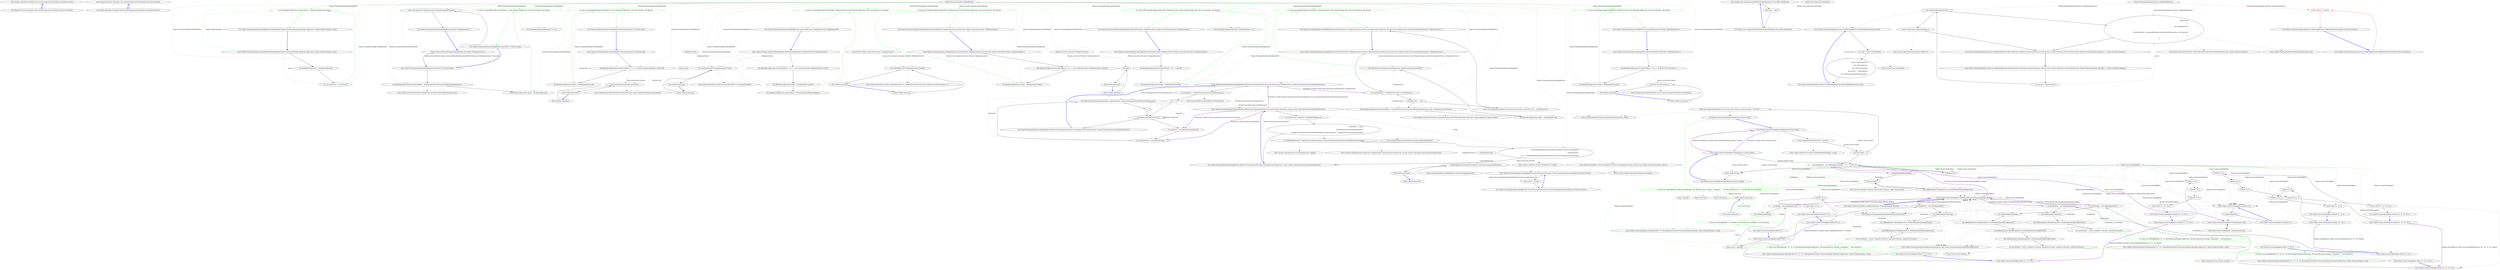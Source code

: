 digraph  {
n0 [cluster="Ninject.Activation.Strategies.IActivationStrategy.Activate(Ninject.Activation.IContext)", label="Entry Ninject.Activation.Strategies.IActivationStrategy.Activate(Ninject.Activation.IContext)", span="33-33"];
n1 [cluster="Ninject.Activation.Strategies.IActivationStrategy.Activate(Ninject.Activation.IContext)", label="Exit Ninject.Activation.Strategies.IActivationStrategy.Activate(Ninject.Activation.IContext)", span="33-33"];
n2 [cluster="Ninject.Activation.Strategies.IActivationStrategy.Deactivate(Ninject.Activation.IContext)", label="Entry Ninject.Activation.Strategies.IActivationStrategy.Deactivate(Ninject.Activation.IContext)", span="39-39"];
n3 [cluster="Ninject.Activation.Strategies.IActivationStrategy.Deactivate(Ninject.Activation.IContext)", label="Exit Ninject.Activation.Strategies.IActivationStrategy.Deactivate(Ninject.Activation.IContext)", span="39-39"];
d3 [cluster="Ninject.Planning.Bindings.BindingBuilder.BindingBuilder(Ninject.Planning.Bindings.IBindingConfiguration, Ninject.INinjectSettings, string)", color=green, community=0, label="14: this.BindingConfiguration.ScopeCallback = settings.DefaultScopeCallback", span="50-50"];
d104 [label="Ninject.Planning.Bindings.BindingBuilder", span=""];
d0 [cluster="Ninject.Planning.Bindings.BindingBuilder.BindingBuilder(Ninject.Planning.Bindings.IBindingConfiguration, Ninject.INinjectSettings, string)", label="Entry Ninject.Planning.Bindings.BindingBuilder.BindingBuilder(Ninject.Planning.Bindings.IBindingConfiguration, Ninject.INinjectSettings, string)", span="46-46"];
d2 [cluster="Ninject.Planning.Bindings.BindingBuilder.BindingBuilder(Ninject.Planning.Bindings.IBindingConfiguration, Ninject.INinjectSettings, string)", label="this.ServiceNames = serviceNames", span="49-49"];
d4 [cluster="Ninject.Planning.Bindings.BindingBuilder.BindingBuilder(Ninject.Planning.Bindings.IBindingConfiguration, Ninject.INinjectSettings, string)", label="Exit Ninject.Planning.Bindings.BindingBuilder.BindingBuilder(Ninject.Planning.Bindings.IBindingConfiguration, Ninject.INinjectSettings, string)", span="46-46"];
d11 [cluster="Ninject.Planning.Bindings.BindingBuilder.InternalTo<T>(System.Type)", color=green, community=0, label="11: return new BindingConfigurationBuilder<T>(this.BindingConfiguration, this.ServiceNames, this.Kernel);", span="85-85"];
d10 [cluster="Ninject.Planning.Bindings.BindingBuilder.InternalTo<T>(System.Type)", label="this.BindingConfiguration.Target = BindingTarget.Type", span="83-83"];
d12 [cluster="Ninject.Planning.Bindings.BindingBuilder.InternalTo<T>(System.Type)", label="Exit Ninject.Planning.Bindings.BindingBuilder.InternalTo<T>(System.Type)", span="80-80"];
d14 [cluster="BindingConfigurationBuilder<T>.cstr", label="Entry BindingConfigurationBuilder<T>.cstr", span=""];
d19 [cluster="Ninject.Planning.Bindings.BindingBuilder.InternalToConfiguration<TImplementation>(TImplementation)", color=green, community=0, label="7: return new BindingConfigurationBuilder<TImplementation>(this.BindingConfiguration, this.ServiceNames, this.Kernel);", span="100-100"];
d18 [cluster="Ninject.Planning.Bindings.BindingBuilder.InternalToConfiguration<TImplementation>(TImplementation)", label="this.BindingConfiguration.ScopeCallback = StandardScopeCallbacks.Singleton", span="98-98"];
d20 [cluster="Ninject.Planning.Bindings.BindingBuilder.InternalToConfiguration<TImplementation>(TImplementation)", label="Exit Ninject.Planning.Bindings.BindingBuilder.InternalToConfiguration<TImplementation>(TImplementation)", span="94-94"];
d21 [cluster="BindingConfigurationBuilder<TImplementation>.cstr", label="Entry BindingConfigurationBuilder<TImplementation>.cstr", span=""];
d29 [cluster="Ninject.Planning.Bindings.BindingBuilder.InternalToMethod<TImplementation>(System.Func<Ninject.Activation.IContext, TImplementation>)", color=green, community=0, label="6: return new BindingConfigurationBuilder<TImplementation>(this.BindingConfiguration, this.ServiceNames, this.Kernel);", span="114-114"];
d28 [cluster="Ninject.Planning.Bindings.BindingBuilder.InternalToMethod<TImplementation>(System.Func<Ninject.Activation.IContext, TImplementation>)", label="this.BindingConfiguration.Target = BindingTarget.Method", span="112-112"];
d30 [cluster="Ninject.Planning.Bindings.BindingBuilder.InternalToMethod<TImplementation>(System.Func<Ninject.Activation.IContext, TImplementation>)", label="Exit Ninject.Planning.Bindings.BindingBuilder.InternalToMethod<TImplementation>(System.Func<Ninject.Activation.IContext, TImplementation>)", span="109-109"];
d38 [cluster="Ninject.Planning.Bindings.BindingBuilder.InternalToProvider<TImplementation>(Ninject.Activation.IProvider<TImplementation>)", color=green, community=0, label="18: return new BindingConfigurationBuilder<TImplementation>(this.BindingConfiguration, this.ServiceNames, this.Kernel);", span="128-128"];
d37 [cluster="Ninject.Planning.Bindings.BindingBuilder.InternalToProvider<TImplementation>(Ninject.Activation.IProvider<TImplementation>)", label="this.BindingConfiguration.Target = BindingTarget.Provider", span="126-126"];
d39 [cluster="Ninject.Planning.Bindings.BindingBuilder.InternalToProvider<TImplementation>(Ninject.Activation.IProvider<TImplementation>)", label="Exit Ninject.Planning.Bindings.BindingBuilder.InternalToProvider<TImplementation>(Ninject.Activation.IProvider<TImplementation>)", span="123-123"];
d46 [cluster="Ninject.Planning.Bindings.BindingBuilder.ToProviderInternal<TProvider, TImplementation>()", color=green, community=0, label="11: return new BindingConfigurationBuilder<TImplementation>(this.BindingConfiguration, this.ServiceNames, this.Kernel);", span="144-144"];
d45 [cluster="Ninject.Planning.Bindings.BindingBuilder.ToProviderInternal<TProvider, TImplementation>()", label="this.BindingConfiguration.Target = BindingTarget.Provider", span="142-142"];
d47 [cluster="Ninject.Planning.Bindings.BindingBuilder.ToProviderInternal<TProvider, TImplementation>()", label="Exit Ninject.Planning.Bindings.BindingBuilder.ToProviderInternal<TProvider, TImplementation>()", span="138-138"];
d55 [cluster="Ninject.Planning.Bindings.BindingBuilder.ToProviderInternal<T>(System.Type)", color=green, community=0, label="15: return new BindingConfigurationBuilder<T>(this.BindingConfiguration, this.ServiceNames, this.Kernel);", span="159-159"];
d54 [cluster="Ninject.Planning.Bindings.BindingBuilder.ToProviderInternal<T>(System.Type)", label="this.BindingConfiguration.Target = BindingTarget.Provider", span="157-157"];
d56 [cluster="Ninject.Planning.Bindings.BindingBuilder.ToProviderInternal<T>(System.Type)", label="Exit Ninject.Planning.Bindings.BindingBuilder.ToProviderInternal<T>(System.Type)", span="154-154"];
d68 [cluster="Ninject.Planning.Bindings.BindingBuilder.InternalToConstructor<TImplementation>(System.Linq.Expressions.Expression<System.Func<Ninject.Syntax.IConstructorArgumentSyntax, TImplementation>>)", color=green, community=0, label="6: return new BindingConfigurationBuilder<TImplementation>(this.BindingConfiguration, this.ServiceNames, this.Kernel);", span="182-182"];
d67 [cluster="Ninject.Planning.Bindings.BindingBuilder.InternalToConstructor<TImplementation>(System.Linq.Expressions.Expression<System.Func<Ninject.Syntax.IConstructorArgumentSyntax, TImplementation>>)", label="this.AddConstructorArguments(ctorExpression, newExpression.Parameters[0])", span="180-180"];
d69 [cluster="Ninject.Planning.Bindings.BindingBuilder.InternalToConstructor<TImplementation>(System.Linq.Expressions.Expression<System.Func<Ninject.Syntax.IConstructorArgumentSyntax, TImplementation>>)", label="Exit Ninject.Planning.Bindings.BindingBuilder.InternalToConstructor<TImplementation>(System.Linq.Expressions.Expression<System.Func<Ninject.Syntax.IConstructorArgumentSyntax, TImplementation>>)", span="169-169"];
d1 [cluster="Ninject.Planning.Bindings.BindingBuilder.BindingBuilder(Ninject.Planning.Bindings.IBindingConfiguration, Ninject.INinjectSettings, string)", label="this.BindingConfiguration = bindingConfiguration", span="48-48"];
d6 [cluster="Ninject.Planning.Bindings.BindingBuilder.InternalTo<TImplementation>()", label="return this.InternalTo<TImplementation>(typeof(TImplementation));", span="71-71"];
d9 [cluster="Ninject.Planning.Bindings.BindingBuilder.InternalTo<T>(System.Type)", label="this.BindingConfiguration.ProviderCallback = StandardProvider.GetCreationCallback(implementation)", span="82-82"];
d16 [cluster="Ninject.Planning.Bindings.BindingBuilder.InternalToConfiguration<TImplementation>(TImplementation)", label="this.BindingConfiguration.ProviderCallback = ctx => new ConstantProvider<TImplementation>(value)", span="96-96"];
d17 [cluster="Ninject.Planning.Bindings.BindingBuilder.InternalToConfiguration<TImplementation>(TImplementation)", label="this.BindingConfiguration.Target = BindingTarget.Constant", span="97-97"];
d27 [cluster="Ninject.Planning.Bindings.BindingBuilder.InternalToMethod<TImplementation>(System.Func<Ninject.Activation.IContext, TImplementation>)", label="this.BindingConfiguration.ProviderCallback = ctx => new CallbackProvider<TImplementation>(method)", span="111-111"];
d36 [cluster="Ninject.Planning.Bindings.BindingBuilder.InternalToProvider<TImplementation>(Ninject.Activation.IProvider<TImplementation>)", label="this.BindingConfiguration.ProviderCallback = ctx => provider", span="125-125"];
d44 [cluster="Ninject.Planning.Bindings.BindingBuilder.ToProviderInternal<TProvider, TImplementation>()", label="this.BindingConfiguration.ProviderCallback = ctx => ctx.Kernel.Get<TProvider>()", span="141-141"];
d53 [cluster="Ninject.Planning.Bindings.BindingBuilder.ToProviderInternal<T>(System.Type)", label="this.BindingConfiguration.ProviderCallback = ctx => ctx.Kernel.Get(providerType) as IProvider", span="156-156"];
d65 [cluster="Ninject.Planning.Bindings.BindingBuilder.InternalToConstructor<TImplementation>(System.Linq.Expressions.Expression<System.Func<Ninject.Syntax.IConstructorArgumentSyntax, TImplementation>>)", label="this.BindingConfiguration.ProviderCallback = StandardProvider.GetCreationCallback(ctorExpression.Type, ctorExpression.Constructor)", span="178-178"];
d66 [cluster="Ninject.Planning.Bindings.BindingBuilder.InternalToConstructor<TImplementation>(System.Linq.Expressions.Expression<System.Func<Ninject.Syntax.IConstructorArgumentSyntax, TImplementation>>)", label="this.BindingConfiguration.Target = BindingTarget.Type", span="179-179"];
d78 [cluster="Ninject.Planning.Bindings.BindingBuilder.AddConstructorArguments(System.Linq.Expressions.NewExpression, System.Linq.Expressions.ParameterExpression)", label="this.AddConstructorArgument(argument, argumentName, constructorArgumentSyntaxParameterExpression)", span="199-199"];
d86 [cluster="Ninject.Planning.Bindings.BindingBuilder.AddConstructorArgument(System.Linq.Expressions.Expression, string, System.Linq.Expressions.ParameterExpression)", label="this.BindingConfiguration.Parameters.Add(new ConstructorArgument(\r\n                    argumentName,\r\n                    ctx => compiledExpression.DynamicInvoke(new ConstructorArgumentSyntax(ctx))))", span="217-219"];
d8 [cluster="Ninject.Planning.Bindings.BindingBuilder.InternalTo<T>(System.Type)", label="Entry Ninject.Planning.Bindings.BindingBuilder.InternalTo<T>(System.Type)", span="80-80"];
d15 [cluster="Ninject.Planning.Bindings.BindingBuilder.InternalToConfiguration<TImplementation>(TImplementation)", label="Entry Ninject.Planning.Bindings.BindingBuilder.InternalToConfiguration<TImplementation>(TImplementation)", span="94-94"];
d26 [cluster="Ninject.Planning.Bindings.BindingBuilder.InternalToMethod<TImplementation>(System.Func<Ninject.Activation.IContext, TImplementation>)", label="Entry Ninject.Planning.Bindings.BindingBuilder.InternalToMethod<TImplementation>(System.Func<Ninject.Activation.IContext, TImplementation>)", span="109-109"];
d35 [cluster="Ninject.Planning.Bindings.BindingBuilder.InternalToProvider<TImplementation>(Ninject.Activation.IProvider<TImplementation>)", label="Entry Ninject.Planning.Bindings.BindingBuilder.InternalToProvider<TImplementation>(Ninject.Activation.IProvider<TImplementation>)", span="123-123"];
d43 [cluster="Ninject.Planning.Bindings.BindingBuilder.ToProviderInternal<TProvider, TImplementation>()", label="Entry Ninject.Planning.Bindings.BindingBuilder.ToProviderInternal<TProvider, TImplementation>()", span="138-138"];
d52 [cluster="Ninject.Planning.Bindings.BindingBuilder.ToProviderInternal<T>(System.Type)", label="Entry Ninject.Planning.Bindings.BindingBuilder.ToProviderInternal<T>(System.Type)", span="154-154"];
d61 [cluster="Ninject.Planning.Bindings.BindingBuilder.InternalToConstructor<TImplementation>(System.Linq.Expressions.Expression<System.Func<Ninject.Syntax.IConstructorArgumentSyntax, TImplementation>>)", label="Entry Ninject.Planning.Bindings.BindingBuilder.InternalToConstructor<TImplementation>(System.Linq.Expressions.Expression<System.Func<Ninject.Syntax.IConstructorArgumentSyntax, TImplementation>>)", span="169-169"];
d62 [cluster="Ninject.Planning.Bindings.BindingBuilder.InternalToConstructor<TImplementation>(System.Linq.Expressions.Expression<System.Func<Ninject.Syntax.IConstructorArgumentSyntax, TImplementation>>)", label="var ctorExpression = newExpression.Body as NewExpression", span="172-172"];
d72 [cluster="Ninject.Planning.Bindings.BindingBuilder.AddConstructorArguments(System.Linq.Expressions.NewExpression, System.Linq.Expressions.ParameterExpression)", label="Entry Ninject.Planning.Bindings.BindingBuilder.AddConstructorArguments(System.Linq.Expressions.NewExpression, System.Linq.Expressions.ParameterExpression)", span="190-190"];
d64 [cluster="Ninject.Planning.Bindings.BindingBuilder.InternalToConstructor<TImplementation>(System.Linq.Expressions.Expression<System.Func<Ninject.Syntax.IConstructorArgumentSyntax, TImplementation>>)", label="throw new ArgumentException(''The expression must be a constructor call.'', ''newExpression'');", span="175-175"];
d5 [cluster="Ninject.Planning.Bindings.BindingBuilder.InternalTo<TImplementation>()", label="Entry Ninject.Planning.Bindings.BindingBuilder.InternalTo<TImplementation>()", span="69-69"];
d7 [cluster="Ninject.Planning.Bindings.BindingBuilder.InternalTo<TImplementation>()", label="Exit Ninject.Planning.Bindings.BindingBuilder.InternalTo<TImplementation>()", span="69-69"];
d13 [cluster="Ninject.Activation.Providers.StandardProvider.GetCreationCallback(System.Type)", label="Entry Ninject.Activation.Providers.StandardProvider.GetCreationCallback(System.Type)", span="134-134"];
d49 [cluster="lambda expression", label="ctx.Kernel.Get<TProvider>()", span="141-141"];
d58 [cluster="lambda expression", label="ctx.Kernel.Get(providerType) as IProvider", span="156-156"];
d63 [cluster="Ninject.Planning.Bindings.BindingBuilder.InternalToConstructor<TImplementation>(System.Linq.Expressions.Expression<System.Func<Ninject.Syntax.IConstructorArgumentSyntax, TImplementation>>)", label="ctorExpression == null", span="173-173"];
d71 [cluster="Ninject.Activation.Providers.StandardProvider.GetCreationCallback(System.Type, System.Reflection.ConstructorInfo)", label="Entry Ninject.Activation.Providers.StandardProvider.GetCreationCallback(System.Type, System.Reflection.ConstructorInfo)", span="147-147"];
d76 [cluster="Ninject.Planning.Bindings.BindingBuilder.AddConstructorArguments(System.Linq.Expressions.NewExpression, System.Linq.Expressions.ParameterExpression)", label="var argument = ctorExpression.Arguments[i]", span="196-196"];
d77 [cluster="Ninject.Planning.Bindings.BindingBuilder.AddConstructorArguments(System.Linq.Expressions.NewExpression, System.Linq.Expressions.ParameterExpression)", label="var argumentName = parameters[i].Name", span="197-197"];
d79 [cluster="Ninject.Planning.Bindings.BindingBuilder.AddConstructorArguments(System.Linq.Expressions.NewExpression, System.Linq.Expressions.ParameterExpression)", label="i++", span="194-194"];
d82 [cluster="Ninject.Planning.Bindings.BindingBuilder.AddConstructorArgument(System.Linq.Expressions.Expression, string, System.Linq.Expressions.ParameterExpression)", label="Entry Ninject.Planning.Bindings.BindingBuilder.AddConstructorArgument(System.Linq.Expressions.Expression, string, System.Linq.Expressions.ParameterExpression)", span="209-209"];
d85 [cluster="Ninject.Planning.Bindings.BindingBuilder.AddConstructorArgument(System.Linq.Expressions.Expression, string, System.Linq.Expressions.ParameterExpression)", label="var compiledExpression = Expression.Lambda(argument, constructorArgumentSyntaxParameterExpression).Compile()", span="216-216"];
d87 [cluster="Ninject.Planning.Bindings.BindingBuilder.AddConstructorArgument(System.Linq.Expressions.Expression, string, System.Linq.Expressions.ParameterExpression)", label="Exit Ninject.Planning.Bindings.BindingBuilder.AddConstructorArgument(System.Linq.Expressions.Expression, string, System.Linq.Expressions.ParameterExpression)", span="209-209"];
d91 [cluster="Ninject.Parameters.ConstructorArgument.ConstructorArgument(string, System.Func<Ninject.Activation.IContext, object>)", label="Entry Ninject.Parameters.ConstructorArgument.ConstructorArgument(string, System.Func<Ninject.Activation.IContext, object>)", span="50-50"];
d92 [cluster="System.Collections.Generic.ICollection<T>.Add(T)", label="Entry System.Collections.Generic.ICollection<T>.Add(T)", span="0-0"];
d94 [cluster="lambda expression", label="compiledExpression.DynamicInvoke(new ConstructorArgumentSyntax(ctx))", span="219-219"];
d23 [cluster="lambda expression", label="new ConstantProvider<TImplementation>(value)", span="96-96"];
d32 [cluster="lambda expression", label="new CallbackProvider<TImplementation>(method)", span="111-111"];
d41 [cluster="lambda expression", label=provider, span="125-125"];
d80 [cluster="Ninject.Planning.Bindings.BindingBuilder.AddConstructorArguments(System.Linq.Expressions.NewExpression, System.Linq.Expressions.ParameterExpression)", label="Exit Ninject.Planning.Bindings.BindingBuilder.AddConstructorArguments(System.Linq.Expressions.NewExpression, System.Linq.Expressions.ParameterExpression)", span="190-190"];
d73 [cluster="Ninject.Planning.Bindings.BindingBuilder.AddConstructorArguments(System.Linq.Expressions.NewExpression, System.Linq.Expressions.ParameterExpression)", label="var parameters = ctorExpression.Constructor.GetParameters()", span="192-192"];
d75 [cluster="Ninject.Planning.Bindings.BindingBuilder.AddConstructorArguments(System.Linq.Expressions.NewExpression, System.Linq.Expressions.ParameterExpression)", label="i < ctorExpression.Arguments.Count", span="194-194"];
d70 [cluster="System.ArgumentException.ArgumentException(string, string)", label="Entry System.ArgumentException.ArgumentException(string, string)", span="0-0"];
d48 [cluster="lambda expression", label="Entry lambda expression", span="141-141"];
d50 [cluster="lambda expression", label="Exit lambda expression", span="141-141"];
d51 [cluster="Ninject.Syntax.IResolutionRoot.Get<T>(params Ninject.Parameters.IParameter[])", label="Entry Ninject.Syntax.IResolutionRoot.Get<T>(params Ninject.Parameters.IParameter[])", span="34-34"];
d108 [label="System.Type", span=""];
d57 [cluster="lambda expression", label="Entry lambda expression", span="156-156"];
d59 [cluster="lambda expression", label="Exit lambda expression", span="156-156"];
d60 [cluster="Ninject.Syntax.IResolutionRoot.Get(System.Type, params Ninject.Parameters.IParameter[])", label="Entry Ninject.Syntax.IResolutionRoot.Get(System.Type, params Ninject.Parameters.IParameter[])", span="186-186"];
d74 [cluster="Ninject.Planning.Bindings.BindingBuilder.AddConstructorArguments(System.Linq.Expressions.NewExpression, System.Linq.Expressions.ParameterExpression)", label="var i = 0", span="194-194"];
d83 [cluster="Ninject.Planning.Bindings.BindingBuilder.AddConstructorArgument(System.Linq.Expressions.Expression, string, System.Linq.Expressions.ParameterExpression)", label="var methodCall = argument as MethodCallExpression", span="211-211"];
d84 [cluster="Ninject.Planning.Bindings.BindingBuilder.AddConstructorArgument(System.Linq.Expressions.Expression, string, System.Linq.Expressions.ParameterExpression)", label="methodCall == null ||\r\n                !methodCall.Method.IsGenericMethod ||\r\n                methodCall.Method.GetGenericMethodDefinition().DeclaringType != typeof(IConstructorArgumentSyntax)", span="212-214"];
d89 [cluster="System.Linq.Expressions.Expression.Lambda(System.Linq.Expressions.Expression, params System.Linq.Expressions.ParameterExpression[])", label="Entry System.Linq.Expressions.Expression.Lambda(System.Linq.Expressions.Expression, params System.Linq.Expressions.ParameterExpression[])", span="0-0"];
d90 [cluster="System.Linq.Expressions.LambdaExpression.Compile()", label="Entry System.Linq.Expressions.LambdaExpression.Compile()", span="0-0"];
d109 [label=compiledExpression, span=""];
d93 [cluster="lambda expression", label="Entry lambda expression", span="219-219"];
d95 [cluster="lambda expression", label="Exit lambda expression", span="219-219"];
d96 [cluster="Ninject.Planning.Bindings.BindingBuilder.ConstructorArgumentSyntax.ConstructorArgumentSyntax(Ninject.Activation.IContext)", label="Entry Ninject.Planning.Bindings.BindingBuilder.ConstructorArgumentSyntax.ConstructorArgumentSyntax(Ninject.Activation.IContext)", span="232-232"];
d97 [cluster="System.Delegate.DynamicInvoke(params object[])", label="Entry System.Delegate.DynamicInvoke(params object[])", span="0-0"];
d105 [label=TImplementation, span=""];
d22 [cluster="lambda expression", label="Entry lambda expression", span="96-96"];
d24 [cluster="lambda expression", label="Exit lambda expression", span="96-96"];
d25 [cluster="Ninject.Activation.Providers.ConstantProvider<T>.ConstantProvider(T)", label="Entry Ninject.Activation.Providers.ConstantProvider<T>.ConstantProvider(T)", span="31-31"];
d106 [label="System.Func<Ninject.Activation.IContext, TImplementation>", span=""];
d31 [cluster="lambda expression", label="Entry lambda expression", span="111-111"];
d33 [cluster="lambda expression", label="Exit lambda expression", span="111-111"];
d34 [cluster="Ninject.Activation.Providers.CallbackProvider<T>.CallbackProvider(System.Func<Ninject.Activation.IContext, T>)", label="Entry Ninject.Activation.Providers.CallbackProvider<T>.CallbackProvider(System.Func<Ninject.Activation.IContext, T>)", span="31-31"];
d107 [label="Ninject.Activation.IProvider<TImplementation>", span=""];
d40 [cluster="lambda expression", label="Entry lambda expression", span="125-125"];
d42 [cluster="lambda expression", label="Exit lambda expression", span="125-125"];
d81 [cluster="System.Reflection.MethodBase.GetParameters()", label="Entry System.Reflection.MethodBase.GetParameters()", span="0-0"];
d88 [cluster="System.Reflection.MethodInfo.GetGenericMethodDefinition()", label="Entry System.Reflection.MethodInfo.GetGenericMethodDefinition()", span="0-0"];
d99 [cluster="Ninject.Planning.Bindings.BindingBuilder.ConstructorArgumentSyntax.ConstructorArgumentSyntax(Ninject.Activation.IContext)", label="Exit Ninject.Planning.Bindings.BindingBuilder.ConstructorArgumentSyntax.ConstructorArgumentSyntax(Ninject.Activation.IContext)", span="232-232"];
d98 [cluster="Ninject.Planning.Bindings.BindingBuilder.ConstructorArgumentSyntax.ConstructorArgumentSyntax(Ninject.Activation.IContext)", label="this.Context = context", span="234-234"];
d110 [label="Ninject.Planning.Bindings.BindingBuilder.ConstructorArgumentSyntax", span=""];
m0_0 [cluster="Ninject.Tests.Integration.KiteShield.KiteShield(Ninject.Tests.Fakes.ShieldColor)", file="BindingBuilder{T1,T2,T3,T4}.cs", label="Entry Ninject.Tests.Integration.KiteShield.KiteShield(Ninject.Tests.Fakes.ShieldColor)", span="8-8"];
m0_1 [cluster="Ninject.Tests.Integration.KiteShield.KiteShield(Ninject.Tests.Fakes.ShieldColor)", file="BindingBuilder{T1,T2,T3,T4}.cs", label="this.Color = color", span="10-10"];
m0_2 [cluster="Ninject.Tests.Integration.KiteShield.KiteShield(Ninject.Tests.Fakes.ShieldColor)", file="BindingBuilder{T1,T2,T3,T4}.cs", label="Exit Ninject.Tests.Integration.KiteShield.KiteShield(Ninject.Tests.Fakes.ShieldColor)", span="8-8"];
m0_3 [file="BindingBuilder{T1,T2,T3,T4}.cs", label="Ninject.Tests.Integration.KiteShield", span=""];
m1_9 [cluster="Ninject.Planning.Bindings.Resolvers.SelfBindingResolver.TypeIsSelfBindable(System.Type)", file="BindingBuilder{T1,T2,T3}.cs", label="Entry Ninject.Planning.Bindings.Resolvers.SelfBindingResolver.TypeIsSelfBindable(System.Type)", span="78-78"];
m1_13 [cluster="Ninject.Planning.Bindings.Resolvers.SelfBindingResolver.TypeIsSelfBindable(System.Type)", file="BindingBuilder{T1,T2,T3}.cs", label="var sInfo = service.GetTypeInfo()", span="80-80"];
m1_14 [cluster="Ninject.Planning.Bindings.Resolvers.SelfBindingResolver.TypeIsSelfBindable(System.Type)", file="BindingBuilder{T1,T2,T3}.cs", label="return !sInfo.IsInterface\r\n                && !sInfo.IsAbstract\r\n                && !sInfo.IsValueType\r\n                && service != typeof(string)\r\n                && !sInfo.ContainsGenericParameters;", span="81-85"];
m1_15 [cluster="Ninject.Planning.Bindings.Resolvers.SelfBindingResolver.TypeIsSelfBindable(System.Type)", file="BindingBuilder{T1,T2,T3}.cs", label="Exit Ninject.Planning.Bindings.Resolvers.SelfBindingResolver.TypeIsSelfBindable(System.Type)", span="78-78"];
m1_12 [cluster="Ninject.Activation.Providers.StandardProvider.GetCreationCallback(System.Type, Ninject.Selection.ISelector)", file="BindingBuilder{T1,T2,T3}.cs", label="Entry Ninject.Activation.Providers.StandardProvider.GetCreationCallback(System.Type, Ninject.Selection.ISelector)", span="74-74"];
m1_0 [cluster="Ninject.Planning.Bindings.Resolvers.SelfBindingResolver.SelfBindingResolver(Ninject.Selection.ISelector)", file="BindingBuilder{T1,T2,T3}.cs", label="Entry Ninject.Planning.Bindings.Resolvers.SelfBindingResolver.SelfBindingResolver(Ninject.Selection.ISelector)", span="45-45"];
m1_1 [cluster="Ninject.Planning.Bindings.Resolvers.SelfBindingResolver.SelfBindingResolver(Ninject.Selection.ISelector)", color=red, community=0, file="BindingBuilder{T1,T2,T3}.cs", label="9: this.selector = selector", span="47-47"];
m1_2 [cluster="Ninject.Planning.Bindings.Resolvers.SelfBindingResolver.SelfBindingResolver(Ninject.Selection.ISelector)", file="BindingBuilder{T1,T2,T3}.cs", label="Exit Ninject.Planning.Bindings.Resolvers.SelfBindingResolver.SelfBindingResolver(Ninject.Selection.ISelector)", span="45-45"];
m1_11 [cluster="Ninject.Planning.Bindings.Binding.Binding(System.Type)", file="BindingBuilder{T1,T2,T3}.cs", label="Entry Ninject.Planning.Bindings.Binding.Binding(System.Type)", span="40-40"];
m1_16 [cluster="System.Type.GetTypeInfo()", file="BindingBuilder{T1,T2,T3}.cs", label="Entry System.Type.GetTypeInfo()", span="0-0"];
m1_10 [cluster="System.Linq.Enumerable.Empty<TResult>()", file="BindingBuilder{T1,T2,T3}.cs", label="Entry System.Linq.Enumerable.Empty<TResult>()", span="0-0"];
m1_3 [cluster="Ninject.Planning.Bindings.Resolvers.SelfBindingResolver.Resolve(System.Collections.Generic.IDictionary<System.Type, System.Collections.Generic.IEnumerable<Ninject.Planning.Bindings.IBinding>>, Ninject.Activation.IRequest)", file="BindingBuilder{T1,T2,T3}.cs", label="Entry Ninject.Planning.Bindings.Resolvers.SelfBindingResolver.Resolve(System.Collections.Generic.IDictionary<System.Type, System.Collections.Generic.IEnumerable<Ninject.Planning.Bindings.IBinding>>, Ninject.Activation.IRequest)", span="56-56"];
m1_4 [cluster="Ninject.Planning.Bindings.Resolvers.SelfBindingResolver.Resolve(System.Collections.Generic.IDictionary<System.Type, System.Collections.Generic.IEnumerable<Ninject.Planning.Bindings.IBinding>>, Ninject.Activation.IRequest)", file="BindingBuilder{T1,T2,T3}.cs", label="var service = request.Service", span="58-58"];
m1_5 [cluster="Ninject.Planning.Bindings.Resolvers.SelfBindingResolver.Resolve(System.Collections.Generic.IDictionary<System.Type, System.Collections.Generic.IEnumerable<Ninject.Planning.Bindings.IBinding>>, Ninject.Activation.IRequest)", file="BindingBuilder{T1,T2,T3}.cs", label="!this.TypeIsSelfBindable(service)", span="59-59"];
m1_7 [cluster="Ninject.Planning.Bindings.Resolvers.SelfBindingResolver.Resolve(System.Collections.Generic.IDictionary<System.Type, System.Collections.Generic.IEnumerable<Ninject.Planning.Bindings.IBinding>>, Ninject.Activation.IRequest)", file="BindingBuilder{T1,T2,T3}.cs", label="return new[]\r\n                        {\r\n                            new Binding(service)\r\n                            {\r\n                                ProviderCallback = StandardProvider.GetCreationCallback(service, this.selector),\r\n                            },\r\n                        };", span="64-70"];
m1_6 [cluster="Ninject.Planning.Bindings.Resolvers.SelfBindingResolver.Resolve(System.Collections.Generic.IDictionary<System.Type, System.Collections.Generic.IEnumerable<Ninject.Planning.Bindings.IBinding>>, Ninject.Activation.IRequest)", file="BindingBuilder{T1,T2,T3}.cs", label="return Enumerable.Empty<IBinding>();", span="61-61"];
m1_8 [cluster="Ninject.Planning.Bindings.Resolvers.SelfBindingResolver.Resolve(System.Collections.Generic.IDictionary<System.Type, System.Collections.Generic.IEnumerable<Ninject.Planning.Bindings.IBinding>>, Ninject.Activation.IRequest)", file="BindingBuilder{T1,T2,T3}.cs", label="Exit Ninject.Planning.Bindings.Resolvers.SelfBindingResolver.Resolve(System.Collections.Generic.IDictionary<System.Type, System.Collections.Generic.IEnumerable<Ninject.Planning.Bindings.IBinding>>, Ninject.Activation.IRequest)", span="56-56"];
m1_17 [file="BindingBuilder{T1,T2,T3}.cs", label="Ninject.Planning.Bindings.Resolvers.SelfBindingResolver", span=""];
m5_39 [cluster="Ninject.Syntax.BindingRoot.Bind(params System.Type[])", file="BindingRoot.cs", label="Entry Ninject.Syntax.BindingRoot.Bind(params System.Type[])", span="118-118"];
m5_47 [cluster="Ninject.Syntax.BindingRoot.Bind(params System.Type[])", color=green, community=0, file="BindingRoot.cs", label="1: return new BindingBuilder<object>(firstBinding, this.KernelInstance.Settings, string.Join('', '', services.Select(service => service.Format()).ToArray()));", span="134-134"];
m5_43 [cluster="Ninject.Syntax.BindingRoot.Bind(params System.Type[])", file="BindingRoot.cs", label="var firstBinding = new Binding(services[0])", span="126-126"];
m5_45 [cluster="Ninject.Syntax.BindingRoot.Bind(params System.Type[])", file="BindingRoot.cs", label="services.Skip(1)", span="129-129"];
m5_44 [cluster="Ninject.Syntax.BindingRoot.Bind(params System.Type[])", file="BindingRoot.cs", label="this.AddBinding(firstBinding)", span="127-127"];
m5_46 [cluster="Ninject.Syntax.BindingRoot.Bind(params System.Type[])", file="BindingRoot.cs", label="this.AddBinding(new Binding(service, firstBinding.BindingConfiguration))", span="131-131"];
m5_40 [cluster="Ninject.Syntax.BindingRoot.Bind(params System.Type[])", file="BindingRoot.cs", label="Ensure.ArgumentNotNull(services, ''service'')", span="120-120"];
m5_41 [cluster="Ninject.Syntax.BindingRoot.Bind(params System.Type[])", file="BindingRoot.cs", label="services.Length == 0", span="121-121"];
m5_42 [cluster="Ninject.Syntax.BindingRoot.Bind(params System.Type[])", file="BindingRoot.cs", label="throw new ArgumentException(''The services must contain at least one type'', ''services'');", span="123-123"];
m5_48 [cluster="Ninject.Syntax.BindingRoot.Bind(params System.Type[])", file="BindingRoot.cs", label="Exit Ninject.Syntax.BindingRoot.Bind(params System.Type[])", span="118-118"];
m5_78 [cluster="Ninject.Syntax.BindingRoot.Rebind<T1, T2, T3, T4>()", file="BindingRoot.cs", label="Entry Ninject.Syntax.BindingRoot.Rebind<T1, T2, T3, T4>()", span="199-199"];
m5_79 [cluster="Ninject.Syntax.BindingRoot.Rebind<T1, T2, T3, T4>()", file="BindingRoot.cs", label="Unbind<T1>()", span="201-201"];
m5_80 [cluster="Ninject.Syntax.BindingRoot.Rebind<T1, T2, T3, T4>()", file="BindingRoot.cs", label="Unbind<T2>()", span="202-202"];
m5_81 [cluster="Ninject.Syntax.BindingRoot.Rebind<T1, T2, T3, T4>()", file="BindingRoot.cs", label="Unbind<T3>()", span="203-203"];
m5_82 [cluster="Ninject.Syntax.BindingRoot.Rebind<T1, T2, T3, T4>()", file="BindingRoot.cs", label="Unbind<T4>()", span="204-204"];
m5_83 [cluster="Ninject.Syntax.BindingRoot.Rebind<T1, T2, T3, T4>()", file="BindingRoot.cs", label="return Bind<T1, T2, T3, T4>();", span="205-205"];
m5_84 [cluster="Ninject.Syntax.BindingRoot.Rebind<T1, T2, T3, T4>()", file="BindingRoot.cs", label="Exit Ninject.Syntax.BindingRoot.Rebind<T1, T2, T3, T4>()", span="199-199"];
m5_85 [cluster="Ninject.Syntax.BindingRoot.Rebind(params System.Type[])", file="BindingRoot.cs", label="Entry Ninject.Syntax.BindingRoot.Rebind(params System.Type[])", span="213-213"];
m5_87 [cluster="Ninject.Syntax.BindingRoot.Rebind(params System.Type[])", file="BindingRoot.cs", label="Unbind(service)", span="217-217"];
m5_88 [cluster="Ninject.Syntax.BindingRoot.Rebind(params System.Type[])", file="BindingRoot.cs", label="return Bind(services);", span="220-220"];
m5_86 [cluster="Ninject.Syntax.BindingRoot.Rebind(params System.Type[])", file="BindingRoot.cs", label=services, span="215-215"];
m5_89 [cluster="Ninject.Syntax.BindingRoot.Rebind(params System.Type[])", file="BindingRoot.cs", label="Exit Ninject.Syntax.BindingRoot.Rebind(params System.Type[])", span="213-213"];
m5_54 [cluster="Unk.Join", file="BindingRoot.cs", label="Entry Unk.Join", span=""];
m5_17 [cluster="Ninject.Planning.Bindings.Binding.Binding(System.Type, Ninject.Planning.Bindings.IBindingConfiguration)", file="BindingRoot.cs", label="Entry Ninject.Planning.Bindings.Binding.Binding(System.Type, Ninject.Planning.Bindings.IBindingConfiguration)", span="41-41"];
m5_72 [cluster="Ninject.Syntax.BindingRoot.Rebind<T1, T2, T3>()", file="BindingRoot.cs", label="Entry Ninject.Syntax.BindingRoot.Rebind<T1, T2, T3>()", span="183-183"];
m5_73 [cluster="Ninject.Syntax.BindingRoot.Rebind<T1, T2, T3>()", file="BindingRoot.cs", label="Unbind<T1>()", span="185-185"];
m5_74 [cluster="Ninject.Syntax.BindingRoot.Rebind<T1, T2, T3>()", file="BindingRoot.cs", label="Unbind<T2>()", span="186-186"];
m5_75 [cluster="Ninject.Syntax.BindingRoot.Rebind<T1, T2, T3>()", file="BindingRoot.cs", label="Unbind<T3>()", span="187-187"];
m5_76 [cluster="Ninject.Syntax.BindingRoot.Rebind<T1, T2, T3>()", file="BindingRoot.cs", label="return Bind<T1, T2, T3>();", span="188-188"];
m5_77 [cluster="Ninject.Syntax.BindingRoot.Rebind<T1, T2, T3>()", file="BindingRoot.cs", label="Exit Ninject.Syntax.BindingRoot.Rebind<T1, T2, T3>()", span="183-183"];
m5_0 [cluster="Ninject.Syntax.BindingRoot.Bind<T>()", file="BindingRoot.cs", label="Entry Ninject.Syntax.BindingRoot.Bind<T>()", span="49-49"];
m5_4 [cluster="Ninject.Syntax.BindingRoot.Bind<T>()", color=green, community=0, file="BindingRoot.cs", label="1: return new BindingBuilder<T>(binding, this.KernelInstance.Settings, service.Format());", span="56-56"];
m5_1 [cluster="Ninject.Syntax.BindingRoot.Bind<T>()", file="BindingRoot.cs", label="Type service = typeof(T)", span="51-51"];
m5_2 [cluster="Ninject.Syntax.BindingRoot.Bind<T>()", file="BindingRoot.cs", label="var binding = new Binding(service)", span="53-53"];
m5_3 [cluster="Ninject.Syntax.BindingRoot.Bind<T>()", file="BindingRoot.cs", label="this.AddBinding(binding)", span="54-54"];
m5_5 [cluster="Ninject.Syntax.BindingRoot.Bind<T>()", file="BindingRoot.cs", label="Exit Ninject.Syntax.BindingRoot.Bind<T>()", span="49-49"];
m5_20 [cluster="Ninject.Syntax.BindingRoot.Bind<T1, T2, T3>()", file="BindingRoot.cs", label="Entry Ninject.Syntax.BindingRoot.Bind<T1, T2, T3>()", span="82-82"];
m5_26 [cluster="Ninject.Syntax.BindingRoot.Bind<T1, T2, T3>()", color=green, community=0, file="BindingRoot.cs", label="0: return new BindingBuilder<T1, T2, T3>(firstBinding.BindingConfiguration, this.KernelInstance.Settings, string.Join('', '', servceNames));", span="90-90"];
m5_21 [cluster="Ninject.Syntax.BindingRoot.Bind<T1, T2, T3>()", file="BindingRoot.cs", label="var firstBinding = new Binding(typeof(T1))", span="84-84"];
m5_25 [cluster="Ninject.Syntax.BindingRoot.Bind<T1, T2, T3>()", file="BindingRoot.cs", label="var servceNames = new[] { typeof(T1).Format(), typeof(T2).Format(), typeof(T3).Format() }", span="88-88"];
m5_22 [cluster="Ninject.Syntax.BindingRoot.Bind<T1, T2, T3>()", file="BindingRoot.cs", label="this.AddBinding(firstBinding)", span="85-85"];
m5_23 [cluster="Ninject.Syntax.BindingRoot.Bind<T1, T2, T3>()", file="BindingRoot.cs", label="this.AddBinding(new Binding(typeof(T2), firstBinding.BindingConfiguration))", span="86-86"];
m5_24 [cluster="Ninject.Syntax.BindingRoot.Bind<T1, T2, T3>()", file="BindingRoot.cs", label="this.AddBinding(new Binding(typeof(T3), firstBinding.BindingConfiguration))", span="87-87"];
m5_27 [cluster="Ninject.Syntax.BindingRoot.Bind<T1, T2, T3>()", file="BindingRoot.cs", label="Exit Ninject.Syntax.BindingRoot.Bind<T1, T2, T3>()", span="82-82"];
m5_19 [cluster="string.Join(string, params string[])", file="BindingRoot.cs", label="Entry string.Join(string, params string[])", span="0-0"];
m5_53 [cluster="Unk.ToArray", file="BindingRoot.cs", label="Entry Unk.ToArray", span=""];
m5_49 [cluster="Ninject.Infrastructure.Ensure.ArgumentNotNull(object, string)", file="BindingRoot.cs", label="Entry Ninject.Infrastructure.Ensure.ArgumentNotNull(object, string)", span="17-17"];
m5_7 [cluster="Ninject.Syntax.BindingRoot.AddBinding(Ninject.Planning.Bindings.IBinding)", file="BindingRoot.cs", label="Entry Ninject.Syntax.BindingRoot.AddBinding(Ninject.Planning.Bindings.IBinding)", span="227-227"];
m5_90 [cluster="Ninject.Syntax.BindingRoot.AddBinding(Ninject.Planning.Bindings.IBinding)", file="BindingRoot.cs", label="Exit Ninject.Syntax.BindingRoot.AddBinding(Ninject.Planning.Bindings.IBinding)", span="227-227"];
m5_28 [cluster="Ninject.Planning.Bindings.BindingBuilder<T1, T2, T3>.BindingBuilder(Ninject.Planning.Bindings.IBindingConfiguration, Ninject.INinjectSettings, string)", file="BindingRoot.cs", label="Entry Ninject.Planning.Bindings.BindingBuilder<T1, T2, T3>.BindingBuilder(Ninject.Planning.Bindings.IBindingConfiguration, Ninject.INinjectSettings, string)", span="47-47"];
m5_63 [cluster="Ninject.Syntax.BindingRoot.Rebind<T1>()", file="BindingRoot.cs", label="Entry Ninject.Syntax.BindingRoot.Rebind<T1>()", span="157-157"];
m5_64 [cluster="Ninject.Syntax.BindingRoot.Rebind<T1>()", file="BindingRoot.cs", label="Unbind<T1>()", span="159-159"];
m5_65 [cluster="Ninject.Syntax.BindingRoot.Rebind<T1>()", file="BindingRoot.cs", label="return Bind<T1>();", span="160-160"];
m5_66 [cluster="Ninject.Syntax.BindingRoot.Rebind<T1>()", file="BindingRoot.cs", label="Exit Ninject.Syntax.BindingRoot.Rebind<T1>()", span="157-157"];
m5_8 [cluster="Ninject.Planning.Bindings.BindingBuilder<T1>.BindingBuilder(Ninject.Planning.Bindings.IBinding, Ninject.INinjectSettings, string)", file="BindingRoot.cs", label="Entry Ninject.Planning.Bindings.BindingBuilder<T1>.BindingBuilder(Ninject.Planning.Bindings.IBinding, Ninject.INinjectSettings, string)", span="47-47"];
m5_58 [cluster="Ninject.Syntax.BindingRoot.Unbind<T>()", file="BindingRoot.cs", label="Entry Ninject.Syntax.BindingRoot.Unbind<T>()", span="141-141"];
m5_59 [cluster="Ninject.Syntax.BindingRoot.Unbind<T>()", file="BindingRoot.cs", label="Unbind(typeof(T))", span="143-143"];
m5_60 [cluster="Ninject.Syntax.BindingRoot.Unbind<T>()", file="BindingRoot.cs", label="Exit Ninject.Syntax.BindingRoot.Unbind<T>()", span="141-141"];
m5_55 [cluster="lambda expression", file="BindingRoot.cs", label="Entry lambda expression", span="134-134"];
m5_56 [cluster="lambda expression", color=green, community=0, file="BindingRoot.cs", label="4: service.Format()", span="134-134"];
m5_57 [cluster="lambda expression", file="BindingRoot.cs", label="Exit lambda expression", span="134-134"];
m5_38 [cluster="Ninject.Planning.Bindings.BindingBuilder<T1, T2, T3, T4>.BindingBuilder(Ninject.Planning.Bindings.IBindingConfiguration, Ninject.INinjectSettings, string)", file="BindingRoot.cs", label="Entry Ninject.Planning.Bindings.BindingBuilder<T1, T2, T3, T4>.BindingBuilder(Ninject.Planning.Bindings.IBindingConfiguration, Ninject.INinjectSettings, string)", span="48-48"];
m5_18 [cluster="Ninject.Planning.Bindings.BindingBuilder<T1, T2>.BindingBuilder(Ninject.Planning.Bindings.IBindingConfiguration, Ninject.INinjectSettings, string)", file="BindingRoot.cs", label="Entry Ninject.Planning.Bindings.BindingBuilder<T1, T2>.BindingBuilder(Ninject.Planning.Bindings.IBindingConfiguration, Ninject.INinjectSettings, string)", span="46-46"];
m5_52 [cluster="Unk.Select", file="BindingRoot.cs", label="Entry Unk.Select", span=""];
m5_29 [cluster="Ninject.Syntax.BindingRoot.Bind<T1, T2, T3, T4>()", file="BindingRoot.cs", label="Entry Ninject.Syntax.BindingRoot.Bind<T1, T2, T3, T4>()", span="101-101"];
m5_36 [cluster="Ninject.Syntax.BindingRoot.Bind<T1, T2, T3, T4>()", color=green, community=0, file="BindingRoot.cs", label="16: return new BindingBuilder<T1, T2, T3, T4>(firstBinding.BindingConfiguration, this.KernelInstance.Settings, string.Join('', '', servceNames));", span="110-110"];
m5_30 [cluster="Ninject.Syntax.BindingRoot.Bind<T1, T2, T3, T4>()", file="BindingRoot.cs", label="var firstBinding = new Binding(typeof(T1))", span="103-103"];
m5_35 [cluster="Ninject.Syntax.BindingRoot.Bind<T1, T2, T3, T4>()", file="BindingRoot.cs", label="var servceNames = new[] { typeof(T1).Format(), typeof(T2).Format(), typeof(T3).Format(), typeof(T4).Format() }", span="108-108"];
m5_31 [cluster="Ninject.Syntax.BindingRoot.Bind<T1, T2, T3, T4>()", file="BindingRoot.cs", label="this.AddBinding(firstBinding)", span="104-104"];
m5_32 [cluster="Ninject.Syntax.BindingRoot.Bind<T1, T2, T3, T4>()", file="BindingRoot.cs", label="this.AddBinding(new Binding(typeof(T2), firstBinding.BindingConfiguration))", span="105-105"];
m5_33 [cluster="Ninject.Syntax.BindingRoot.Bind<T1, T2, T3, T4>()", file="BindingRoot.cs", label="this.AddBinding(new Binding(typeof(T3), firstBinding.BindingConfiguration))", span="106-106"];
m5_34 [cluster="Ninject.Syntax.BindingRoot.Bind<T1, T2, T3, T4>()", file="BindingRoot.cs", label="this.AddBinding(new Binding(typeof(T4), firstBinding.BindingConfiguration))", span="107-107"];
m5_37 [cluster="Ninject.Syntax.BindingRoot.Bind<T1, T2, T3, T4>()", file="BindingRoot.cs", label="Exit Ninject.Syntax.BindingRoot.Bind<T1, T2, T3, T4>()", span="101-101"];
m5_61 [cluster="Ninject.Syntax.BindingRoot.Unbind(System.Type)", file="BindingRoot.cs", label="Entry Ninject.Syntax.BindingRoot.Unbind(System.Type)", span="150-150"];
m5_62 [cluster="Ninject.Syntax.BindingRoot.Unbind(System.Type)", file="BindingRoot.cs", label="Exit Ninject.Syntax.BindingRoot.Unbind(System.Type)", span="150-150"];
m5_10 [cluster="Ninject.Syntax.BindingRoot.Bind<T1, T2>()", file="BindingRoot.cs", label="Entry Ninject.Syntax.BindingRoot.Bind<T1, T2>()", span="65-65"];
m5_15 [cluster="Ninject.Syntax.BindingRoot.Bind<T1, T2>()", color=green, community=0, file="BindingRoot.cs", label="10: return new BindingBuilder<T1, T2>(firstBinding.BindingConfiguration, this.KernelInstance.Settings, string.Join('', '', servceNames));", span="72-72"];
m5_11 [cluster="Ninject.Syntax.BindingRoot.Bind<T1, T2>()", file="BindingRoot.cs", label="var firstBinding = new Binding(typeof(T1))", span="67-67"];
m5_14 [cluster="Ninject.Syntax.BindingRoot.Bind<T1, T2>()", file="BindingRoot.cs", label="var servceNames = new[] { typeof(T1).Format(), typeof(T2).Format() }", span="70-70"];
m5_12 [cluster="Ninject.Syntax.BindingRoot.Bind<T1, T2>()", file="BindingRoot.cs", label="this.AddBinding(firstBinding)", span="68-68"];
m5_13 [cluster="Ninject.Syntax.BindingRoot.Bind<T1, T2>()", file="BindingRoot.cs", label="this.AddBinding(new Binding(typeof(T2), firstBinding.BindingConfiguration))", span="69-69"];
m5_16 [cluster="Ninject.Syntax.BindingRoot.Bind<T1, T2>()", file="BindingRoot.cs", label="Exit Ninject.Syntax.BindingRoot.Bind<T1, T2>()", span="65-65"];
m5_6 [cluster="Ninject.Planning.Bindings.Binding.Binding(System.Type)", file="BindingRoot.cs", label="Entry Ninject.Planning.Bindings.Binding.Binding(System.Type)", span="28-28"];
m5_9 [cluster="System.Type.Format()", file="BindingRoot.cs", label="Entry System.Type.Format()", span="154-154"];
m5_67 [cluster="Ninject.Syntax.BindingRoot.Rebind<T1, T2>()", file="BindingRoot.cs", label="Entry Ninject.Syntax.BindingRoot.Rebind<T1, T2>()", span="169-169"];
m5_68 [cluster="Ninject.Syntax.BindingRoot.Rebind<T1, T2>()", file="BindingRoot.cs", label="Unbind<T1>()", span="171-171"];
m5_69 [cluster="Ninject.Syntax.BindingRoot.Rebind<T1, T2>()", file="BindingRoot.cs", label="Unbind<T2>()", span="172-172"];
m5_70 [cluster="Ninject.Syntax.BindingRoot.Rebind<T1, T2>()", file="BindingRoot.cs", label="return Bind<T1, T2>();", span="173-173"];
m5_71 [cluster="Ninject.Syntax.BindingRoot.Rebind<T1, T2>()", file="BindingRoot.cs", label="Exit Ninject.Syntax.BindingRoot.Rebind<T1, T2>()", span="169-169"];
m5_51 [cluster="System.Collections.Generic.IEnumerable<TSource>.Skip<TSource>(int)", file="BindingRoot.cs", label="Entry System.Collections.Generic.IEnumerable<TSource>.Skip<TSource>(int)", span="0-0"];
m5_93 [file="BindingRoot.cs", label="Ninject.Syntax.BindingRoot", span=""];
n0 -> n1  [key=0, style=solid];
n1 -> n0  [color=blue, key=0, style=bold];
n2 -> n3  [key=0, style=solid];
n3 -> n2  [color=blue, key=0, style=bold];
d3 -> d4  [color=green, key=0, style=solid];
d104 -> d3  [color=green, key=1, label="Ninject.Planning.Bindings.BindingBuilder", style=dashed];
d104 -> d11  [color=green, key=1, label="Ninject.Planning.Bindings.BindingBuilder", style=dashed];
d104 -> d19  [color=green, key=1, label="Ninject.Planning.Bindings.BindingBuilder", style=dashed];
d104 -> d29  [color=green, key=1, label="Ninject.Planning.Bindings.BindingBuilder", style=dashed];
d104 -> d38  [color=green, key=1, label="Ninject.Planning.Bindings.BindingBuilder", style=dashed];
d104 -> d46  [color=green, key=1, label="Ninject.Planning.Bindings.BindingBuilder", style=dashed];
d104 -> d55  [color=green, key=1, label="Ninject.Planning.Bindings.BindingBuilder", style=dashed];
d104 -> d68  [color=green, key=1, label="Ninject.Planning.Bindings.BindingBuilder", style=dashed];
d104 -> d1  [color=darkseagreen4, key=1, label="Ninject.Planning.Bindings.BindingBuilder", style=dashed];
d104 -> d2  [color=darkseagreen4, key=1, label="Ninject.Planning.Bindings.BindingBuilder", style=dashed];
d104 -> d6  [color=darkseagreen4, key=1, label="Ninject.Planning.Bindings.BindingBuilder", style=dashed];
d104 -> d9  [color=darkseagreen4, key=1, label="Ninject.Planning.Bindings.BindingBuilder", style=dashed];
d104 -> d10  [color=darkseagreen4, key=1, label="Ninject.Planning.Bindings.BindingBuilder", style=dashed];
d104 -> d16  [color=darkseagreen4, key=1, label="Ninject.Planning.Bindings.BindingBuilder", style=dashed];
d104 -> d17  [color=darkseagreen4, key=1, label="Ninject.Planning.Bindings.BindingBuilder", style=dashed];
d104 -> d18  [color=darkseagreen4, key=1, label="Ninject.Planning.Bindings.BindingBuilder", style=dashed];
d104 -> d27  [color=darkseagreen4, key=1, label="Ninject.Planning.Bindings.BindingBuilder", style=dashed];
d104 -> d28  [color=darkseagreen4, key=1, label="Ninject.Planning.Bindings.BindingBuilder", style=dashed];
d104 -> d36  [color=darkseagreen4, key=1, label="Ninject.Planning.Bindings.BindingBuilder", style=dashed];
d104 -> d37  [color=darkseagreen4, key=1, label="Ninject.Planning.Bindings.BindingBuilder", style=dashed];
d104 -> d44  [color=darkseagreen4, key=1, label="Ninject.Planning.Bindings.BindingBuilder", style=dashed];
d104 -> d45  [color=darkseagreen4, key=1, label="Ninject.Planning.Bindings.BindingBuilder", style=dashed];
d104 -> d53  [color=darkseagreen4, key=1, label="Ninject.Planning.Bindings.BindingBuilder", style=dashed];
d104 -> d54  [color=darkseagreen4, key=1, label="Ninject.Planning.Bindings.BindingBuilder", style=dashed];
d104 -> d65  [color=darkseagreen4, key=1, label="Ninject.Planning.Bindings.BindingBuilder", style=dashed];
d104 -> d66  [color=darkseagreen4, key=1, label="Ninject.Planning.Bindings.BindingBuilder", style=dashed];
d104 -> d67  [color=darkseagreen4, key=1, label="Ninject.Planning.Bindings.BindingBuilder", style=dashed];
d104 -> d78  [color=darkseagreen4, key=1, label="Ninject.Planning.Bindings.BindingBuilder", style=dashed];
d104 -> d86  [color=darkseagreen4, key=1, label="Ninject.Planning.Bindings.BindingBuilder", style=dashed];
d0 -> d3  [color=green, key=1, label="Ninject.INinjectSettings", style=dashed];
d0 -> d1  [key=0, style=solid];
d0 -> d2  [color=darkseagreen4, key=1, label=string, style=dashed];
d2 -> d3  [color=green, key=0, style=solid];
d4 -> d0  [color=blue, key=0, style=bold];
d11 -> d12  [color=green, key=0, style=solid];
d11 -> d14  [color=green, key=2, style=dotted];
d10 -> d11  [color=green, key=0, style=solid];
d12 -> d8  [color=blue, key=0, style=bold];
d19 -> d20  [color=green, key=0, style=solid];
d19 -> d21  [color=green, key=2, style=dotted];
d18 -> d19  [color=green, key=0, style=solid];
d20 -> d15  [color=blue, key=0, style=bold];
d29 -> d30  [color=green, key=0, style=solid];
d29 -> d21  [color=green, key=2, style=dotted];
d28 -> d29  [color=green, key=0, style=solid];
d30 -> d26  [color=blue, key=0, style=bold];
d38 -> d39  [color=green, key=0, style=solid];
d38 -> d21  [color=green, key=2, style=dotted];
d37 -> d38  [color=green, key=0, style=solid];
d39 -> d35  [color=blue, key=0, style=bold];
d46 -> d47  [color=green, key=0, style=solid];
d46 -> d21  [color=green, key=2, style=dotted];
d45 -> d46  [color=green, key=0, style=solid];
d47 -> d43  [color=blue, key=0, style=bold];
d55 -> d56  [color=green, key=0, style=solid];
d55 -> d14  [color=green, key=2, style=dotted];
d54 -> d55  [color=green, key=0, style=solid];
d56 -> d52  [color=blue, key=0, style=bold];
d68 -> d69  [color=green, key=0, style=solid];
d68 -> d21  [color=green, key=2, style=dotted];
d67 -> d68  [color=green, key=0, style=solid];
d67 -> d72  [key=2, style=dotted];
d69 -> d61  [color=blue, key=0, style=bold];
d1 -> d2  [key=0, style=solid];
d6 -> d7  [key=0, style=solid];
d6 -> d8  [key=2, style=dotted];
d9 -> d10  [key=0, style=solid];
d9 -> d13  [key=2, style=dotted];
d16 -> d17  [key=0, style=solid];
d17 -> d18  [key=0, style=solid];
d27 -> d28  [key=0, style=solid];
d36 -> d37  [key=0, style=solid];
d44 -> d45  [key=0, style=solid];
d44 -> d49  [color=darkseagreen4, key=1, label="Ninject.Activation.IContext", style=dashed];
d53 -> d54  [key=0, style=solid];
d53 -> d58  [color=darkseagreen4, key=1, label="Ninject.Activation.IContext", style=dashed];
d65 -> d66  [key=0, style=solid];
d65 -> d71  [key=2, style=dotted];
d66 -> d67  [key=0, style=solid];
d78 -> d79  [key=0, style=solid];
d78 -> d82  [key=2, style=dotted];
d86 -> d87  [key=0, style=solid];
d86 -> d91  [key=2, style=dotted];
d86 -> d92  [key=2, style=dotted];
d86 -> d94  [color=darkseagreen4, key=1, label="Ninject.Activation.IContext", style=dashed];
d8 -> d9  [key=0, style=solid];
d15 -> d16  [key=0, style=solid];
d15 -> d23  [color=darkseagreen4, key=1, label=TImplementation, style=dashed];
d26 -> d27  [key=0, style=solid];
d26 -> d32  [color=darkseagreen4, key=1, label="System.Func<Ninject.Activation.IContext, TImplementation>", style=dashed];
d35 -> d36  [key=0, style=solid];
d35 -> d41  [color=darkseagreen4, key=1, label="Ninject.Activation.IProvider<TImplementation>", style=dashed];
d43 -> d44  [key=0, style=solid];
d52 -> d53  [key=0, style=solid];
d52 -> d58  [color=darkseagreen4, key=1, label="System.Type", style=dashed];
d61 -> d67  [color=darkseagreen4, key=1, label="System.Linq.Expressions.Expression<System.Func<Ninject.Syntax.IConstructorArgumentSyntax, TImplementation>>", style=dashed];
d61 -> d62  [key=0, style=solid];
d62 -> d67  [color=darkseagreen4, key=1, label=ctorExpression, style=dashed];
d62 -> d65  [color=darkseagreen4, key=1, label=ctorExpression, style=dashed];
d62 -> d63  [key=0, style=solid];
d72 -> d78  [color=darkseagreen4, key=1, label="System.Linq.Expressions.ParameterExpression", style=dashed];
d72 -> d62  [color=darkorchid, key=3, label="Parameter variable System.Linq.Expressions.NewExpression ctorExpression", style=bold];
d72 -> d73  [key=0, style=solid];
d72 -> d75  [color=darkseagreen4, key=1, label="System.Linq.Expressions.NewExpression", style=dashed];
d72 -> d76  [color=darkseagreen4, key=1, label="System.Linq.Expressions.NewExpression", style=dashed];
d64 -> d69  [key=0, style=solid];
d64 -> d70  [key=2, style=dotted];
d5 -> d6  [key=0, style=solid];
d5 -> d8  [color=darkorchid, key=3, label="method methodReturn Ninject.Syntax.IBindingWhenInNamedWithOrOnSyntax<TImplementation> InternalTo", style=bold];
d7 -> d5  [color=blue, key=0, style=bold];
d49 -> d50  [key=0, style=solid];
d49 -> d51  [key=2, style=dotted];
d58 -> d59  [key=0, style=solid];
d58 -> d60  [key=2, style=dotted];
d63 -> d65  [key=0, style=solid];
d63 -> d64  [key=0, style=solid];
d76 -> d78  [color=darkseagreen4, key=1, label=argument, style=dashed];
d76 -> d77  [key=0, style=solid];
d77 -> d78  [key=0, style=solid];
d79 -> d79  [color=darkseagreen4, key=1, label=i, style=dashed];
d79 -> d75  [key=0, style=solid];
d82 -> d86  [color=darkseagreen4, key=1, label=string, style=dashed];
d82 -> d72  [color=darkorchid, key=3, label="Parameter variable System.Linq.Expressions.ParameterExpression constructorArgumentSyntaxParameterExpression", style=bold];
d82 -> d76  [color=darkorchid, key=3, label="Parameter variable System.Linq.Expressions.Expression argument", style=bold];
d82 -> d77  [color=darkorchid, key=3, label="Parameter variable string argumentName", style=bold];
d82 -> d83  [key=0, style=solid];
d82 -> d85  [color=darkseagreen4, key=1, label="System.Linq.Expressions.Expression", style=dashed];
d85 -> d86  [key=0, style=solid];
d85 -> d89  [key=2, style=dotted];
d85 -> d90  [key=2, style=dotted];
d85 -> d94  [color=darkseagreen4, key=1, label=compiledExpression, style=dashed];
d87 -> d82  [color=blue, key=0, style=bold];
d94 -> d95  [key=0, style=solid];
d94 -> d96  [key=2, style=dotted];
d94 -> d97  [key=2, style=dotted];
d23 -> d24  [key=0, style=solid];
d23 -> d25  [key=2, style=dotted];
d32 -> d33  [key=0, style=solid];
d32 -> d34  [key=2, style=dotted];
d41 -> d42  [key=0, style=solid];
d80 -> d72  [color=blue, key=0, style=bold];
d73 -> d77  [color=darkseagreen4, key=1, label=parameters, style=dashed];
d73 -> d74  [key=0, style=solid];
d73 -> d81  [key=2, style=dotted];
d75 -> d76  [key=0, style=solid];
d75 -> d80  [key=0, style=solid];
d75 -> d75  [color=darkorchid, key=3, label="Local variable int i", style=bold];
d48 -> d49  [key=0, style=solid];
d50 -> d48  [color=blue, key=0, style=bold];
d108 -> d58  [color=darkseagreen4, key=1, label="System.Type", style=dashed];
d57 -> d58  [key=0, style=solid];
d59 -> d57  [color=blue, key=0, style=bold];
d74 -> d76  [color=darkseagreen4, key=1, label=i, style=dashed];
d74 -> d77  [color=darkseagreen4, key=1, label=i, style=dashed];
d74 -> d79  [color=darkseagreen4, key=1, label=i, style=dashed];
d74 -> d75  [key=0, style=solid];
d83 -> d84  [key=0, style=solid];
d84 -> d85  [key=0, style=solid];
d84 -> d87  [key=0, style=solid];
d84 -> d88  [key=2, style=dotted];
d109 -> d94  [color=darkseagreen4, key=1, label=compiledExpression, style=dashed];
d93 -> d94  [key=0, style=solid];
d95 -> d93  [color=blue, key=0, style=bold];
d96 -> d98  [key=0, style=solid];
d105 -> d23  [color=darkseagreen4, key=1, label=TImplementation, style=dashed];
d22 -> d23  [key=0, style=solid];
d24 -> d22  [color=blue, key=0, style=bold];
d106 -> d32  [color=darkseagreen4, key=1, label="System.Func<Ninject.Activation.IContext, TImplementation>", style=dashed];
d31 -> d32  [key=0, style=solid];
d33 -> d31  [color=blue, key=0, style=bold];
d107 -> d41  [color=darkseagreen4, key=1, label="Ninject.Activation.IProvider<TImplementation>", style=dashed];
d40 -> d41  [key=0, style=solid];
d42 -> d40  [color=blue, key=0, style=bold];
d99 -> d96  [color=blue, key=0, style=bold];
d98 -> d99  [key=0, style=solid];
d110 -> d98  [color=darkseagreen4, key=1, label="Ninject.Planning.Bindings.BindingBuilder.ConstructorArgumentSyntax", style=dashed];
m0_0 -> m0_1  [key=0, style=solid];
m0_1 -> m0_2  [key=0, style=solid];
m0_2 -> m0_0  [color=blue, key=0, style=bold];
m0_3 -> m0_1  [color=darkseagreen4, key=1, label="Ninject.Tests.Integration.KiteShield", style=dashed];
m1_9 -> m1_13  [key=0, style=solid];
m1_9 -> m1_14  [color=darkseagreen4, key=1, label="System.Type", style=dashed];
m1_13 -> m1_14  [key=0, style=solid];
m1_13 -> m1_16  [key=2, style=dotted];
m1_14 -> m1_15  [key=0, style=solid];
m1_15 -> m1_9  [color=blue, key=0, style=bold];
m1_0 -> m1_1  [color=red, key=0, style=solid];
m1_1 -> m1_2  [color=red, key=0, style=solid];
m1_2 -> m1_0  [color=blue, key=0, style=bold];
m1_3 -> m1_4  [key=0, style=solid];
m1_4 -> m1_5  [key=0, style=solid];
m1_4 -> m1_7  [color=darkseagreen4, key=1, label=service, style=dashed];
m1_5 -> m1_6  [key=0, style=solid];
m1_5 -> m1_7  [key=0, style=solid];
m1_5 -> m1_9  [key=2, style=dotted];
m1_7 -> m1_8  [key=0, style=solid];
m1_7 -> m1_11  [key=2, style=dotted];
m1_7 -> m1_12  [key=2, style=dotted];
m1_6 -> m1_8  [key=0, style=solid];
m1_6 -> m1_10  [key=2, style=dotted];
m1_8 -> m1_3  [color=blue, key=0, style=bold];
m1_17 -> m1_1  [color=red, key=1, label="Ninject.Planning.Bindings.Resolvers.SelfBindingResolver", style=dashed];
m1_17 -> m1_5  [color=darkseagreen4, key=1, label="Ninject.Planning.Bindings.Resolvers.SelfBindingResolver", style=dashed];
m1_17 -> m1_7  [color=darkseagreen4, key=1, label="Ninject.Planning.Bindings.Resolvers.SelfBindingResolver", style=dashed];
m5_39 -> m5_47  [color=green, key=1, label="params System.Type[]", style=dashed];
m5_39 -> m5_40  [key=0, style=solid];
m5_39 -> m5_41  [color=darkseagreen4, key=1, label="params System.Type[]", style=dashed];
m5_39 -> m5_43  [color=darkseagreen4, key=1, label="params System.Type[]", style=dashed];
m5_39 -> m5_45  [color=darkseagreen4, key=1, label="params System.Type[]", style=dashed];
m5_39 -> m5_85  [color=darkorchid, key=3, label="Parameter variable System.Type[] services", style=bold];
m5_47 -> m5_48  [color=green, key=0, style=solid];
m5_47 -> m5_8  [color=green, key=2, style=dotted];
m5_47 -> m5_52  [color=green, key=2, style=dotted];
m5_47 -> m5_53  [color=green, key=2, style=dotted];
m5_47 -> m5_54  [color=green, key=2, style=dotted];
m5_47 -> m5_55  [color=green, key=1, label="lambda expression", style=dashed];
m5_43 -> m5_47  [color=green, key=1, label=firstBinding, style=dashed];
m5_43 -> m5_44  [key=0, style=solid];
m5_43 -> m5_6  [key=2, style=dotted];
m5_43 -> m5_46  [color=darkseagreen4, key=1, label=firstBinding, style=dashed];
m5_45 -> m5_47  [color=green, key=0, style=solid];
m5_45 -> m5_46  [key=0, style=solid];
m5_45 -> m5_51  [key=2, style=dotted];
m5_44 -> m5_45  [key=0, style=solid];
m5_44 -> m5_7  [key=2, style=dotted];
m5_46 -> m5_45  [key=0, style=solid];
m5_46 -> m5_17  [key=2, style=dotted];
m5_46 -> m5_7  [key=2, style=dotted];
m5_40 -> m5_41  [key=0, style=solid];
m5_40 -> m5_49  [key=2, style=dotted];
m5_41 -> m5_43  [key=0, style=solid];
m5_41 -> m5_42  [key=0, style=solid];
m5_42 -> m5_48  [key=0, style=solid];
m5_42 -> d70  [key=2, style=dotted];
m5_48 -> m5_39  [color=blue, key=0, style=bold];
m5_78 -> m5_79  [key=0, style=solid];
m5_78 -> m5_29  [color=darkorchid, key=3, label="method methodReturn Ninject.Syntax.IBindingToSyntax<T1, T2, T3, T4> Rebind", style=bold];
m5_79 -> m5_80  [key=0, style=solid];
m5_79 -> m5_58  [key=2, style=dotted];
m5_80 -> m5_81  [key=0, style=solid];
m5_80 -> m5_58  [key=2, style=dotted];
m5_81 -> m5_82  [key=0, style=solid];
m5_81 -> m5_58  [key=2, style=dotted];
m5_82 -> m5_83  [key=0, style=solid];
m5_82 -> m5_58  [key=2, style=dotted];
m5_83 -> m5_84  [key=0, style=solid];
m5_83 -> m5_29  [key=2, style=dotted];
m5_84 -> m5_78  [color=blue, key=0, style=bold];
m5_85 -> m5_39  [color=darkorchid, key=3, label="method methodReturn Ninject.Syntax.IBindingToSyntax<object> Rebind", style=bold];
m5_85 -> m5_88  [color=darkseagreen4, key=1, label="params System.Type[]", style=dashed];
m5_85 -> m5_86  [key=0, style=solid];
m5_87 -> m5_86  [key=0, style=solid];
m5_87 -> m5_61  [key=2, style=dotted];
m5_88 -> m5_39  [key=2, style=dotted];
m5_88 -> m5_89  [key=0, style=solid];
m5_86 -> m5_87  [key=0, style=solid];
m5_86 -> m5_88  [key=0, style=solid];
m5_89 -> m5_85  [color=blue, key=0, style=bold];
m5_72 -> m5_73  [key=0, style=solid];
m5_72 -> m5_20  [color=darkorchid, key=3, label="method methodReturn Ninject.Syntax.IBindingToSyntax<T1, T2, T3> Rebind", style=bold];
m5_73 -> m5_74  [key=0, style=solid];
m5_73 -> m5_58  [key=2, style=dotted];
m5_74 -> m5_75  [key=0, style=solid];
m5_74 -> m5_58  [key=2, style=dotted];
m5_75 -> m5_76  [key=0, style=solid];
m5_75 -> m5_58  [key=2, style=dotted];
m5_76 -> m5_77  [key=0, style=solid];
m5_76 -> m5_20  [key=2, style=dotted];
m5_77 -> m5_72  [color=blue, key=0, style=bold];
m5_0 -> m5_1  [key=0, style=solid];
m5_4 -> m5_5  [color=green, key=0, style=solid];
m5_4 -> m5_8  [color=green, key=2, style=dotted];
m5_4 -> m5_9  [color=green, key=2, style=dotted];
m5_1 -> m5_4  [color=green, key=1, label=service, style=dashed];
m5_1 -> m5_2  [key=0, style=solid];
m5_2 -> m5_4  [color=green, key=1, label=binding, style=dashed];
m5_2 -> m5_3  [key=0, style=solid];
m5_2 -> m5_6  [key=2, style=dotted];
m5_3 -> m5_4  [color=green, key=0, style=solid];
m5_3 -> m5_7  [key=2, style=dotted];
m5_5 -> m5_0  [color=blue, key=0, style=bold];
m5_20 -> m5_21  [key=0, style=solid];
m5_26 -> m5_27  [color=green, key=0, style=solid];
m5_26 -> m5_28  [color=green, key=2, style=dotted];
m5_26 -> m5_19  [color=green, key=2, style=dotted];
m5_21 -> m5_26  [color=green, key=1, label=firstBinding, style=dashed];
m5_21 -> m5_22  [key=0, style=solid];
m5_21 -> m5_6  [key=2, style=dotted];
m5_21 -> m5_23  [color=darkseagreen4, key=1, label=firstBinding, style=dashed];
m5_21 -> m5_24  [color=darkseagreen4, key=1, label=firstBinding, style=dashed];
m5_25 -> m5_26  [color=green, key=0, style=solid];
m5_25 -> m5_9  [key=2, style=dotted];
m5_22 -> m5_23  [key=0, style=solid];
m5_22 -> m5_7  [key=2, style=dotted];
m5_23 -> m5_24  [key=0, style=solid];
m5_23 -> m5_17  [key=2, style=dotted];
m5_23 -> m5_7  [key=2, style=dotted];
m5_24 -> m5_25  [key=0, style=solid];
m5_24 -> m5_17  [key=2, style=dotted];
m5_24 -> m5_7  [key=2, style=dotted];
m5_27 -> m5_20  [color=blue, key=0, style=bold];
m5_7 -> m5_2  [color=darkorchid, key=3, label="Parameter variable Ninject.Planning.Bindings.IBinding binding", style=bold];
m5_7 -> m5_11  [color=darkorchid, key=3, label="Parameter variable Ninject.Planning.Bindings.IBinding binding", style=bold];
m5_7 -> m5_21  [color=darkorchid, key=3, label="Parameter variable Ninject.Planning.Bindings.IBinding binding", style=bold];
m5_7 -> m5_30  [color=darkorchid, key=3, label="Parameter variable Ninject.Planning.Bindings.IBinding binding", style=bold];
m5_7 -> m5_43  [color=darkorchid, key=3, label="Parameter variable Ninject.Planning.Bindings.IBinding binding", style=bold];
m5_7 -> m5_90  [key=0, style=solid];
m5_90 -> m5_7  [color=blue, key=0, style=bold];
m5_63 -> m5_64  [key=0, style=solid];
m5_63 -> m5_0  [color=darkorchid, key=3, label="method methodReturn Ninject.Syntax.IBindingToSyntax<T1> Rebind", style=bold];
m5_64 -> m5_65  [key=0, style=solid];
m5_64 -> m5_58  [key=2, style=dotted];
m5_65 -> m5_66  [key=0, style=solid];
m5_65 -> m5_0  [key=2, style=dotted];
m5_66 -> m5_63  [color=blue, key=0, style=bold];
m5_58 -> m5_59  [key=0, style=solid];
m5_59 -> m5_60  [key=0, style=solid];
m5_59 -> m5_61  [key=2, style=dotted];
m5_60 -> m5_58  [color=blue, key=0, style=bold];
m5_55 -> m5_56  [color=green, key=0, style=solid];
m5_56 -> m5_57  [color=green, key=0, style=solid];
m5_56 -> m5_9  [color=green, key=2, style=dotted];
m5_57 -> m5_55  [color=blue, key=0, style=bold];
m5_29 -> m5_30  [key=0, style=solid];
m5_36 -> m5_37  [color=green, key=0, style=solid];
m5_36 -> m5_38  [color=green, key=2, style=dotted];
m5_36 -> m5_19  [color=green, key=2, style=dotted];
m5_30 -> m5_36  [color=green, key=1, label=firstBinding, style=dashed];
m5_30 -> m5_31  [key=0, style=solid];
m5_30 -> m5_6  [key=2, style=dotted];
m5_30 -> m5_32  [color=darkseagreen4, key=1, label=firstBinding, style=dashed];
m5_30 -> m5_33  [color=darkseagreen4, key=1, label=firstBinding, style=dashed];
m5_30 -> m5_34  [color=darkseagreen4, key=1, label=firstBinding, style=dashed];
m5_35 -> m5_36  [color=green, key=0, style=solid];
m5_35 -> m5_9  [key=2, style=dotted];
m5_31 -> m5_32  [key=0, style=solid];
m5_31 -> m5_7  [key=2, style=dotted];
m5_32 -> m5_33  [key=0, style=solid];
m5_32 -> m5_17  [key=2, style=dotted];
m5_32 -> m5_7  [key=2, style=dotted];
m5_33 -> m5_34  [key=0, style=solid];
m5_33 -> m5_17  [key=2, style=dotted];
m5_33 -> m5_7  [key=2, style=dotted];
m5_34 -> m5_35  [key=0, style=solid];
m5_34 -> m5_17  [key=2, style=dotted];
m5_34 -> m5_7  [key=2, style=dotted];
m5_37 -> m5_29  [color=blue, key=0, style=bold];
m5_61 -> m5_62  [key=0, style=solid];
m5_61 -> m5_86  [color=darkorchid, key=3, label="Parameter variable System.Type service", style=bold];
m5_62 -> m5_61  [color=blue, key=0, style=bold];
m5_10 -> m5_11  [key=0, style=solid];
m5_15 -> m5_16  [color=green, key=0, style=solid];
m5_15 -> m5_18  [color=green, key=2, style=dotted];
m5_15 -> m5_19  [color=green, key=2, style=dotted];
m5_11 -> m5_15  [color=green, key=1, label=firstBinding, style=dashed];
m5_11 -> m5_12  [key=0, style=solid];
m5_11 -> m5_6  [key=2, style=dotted];
m5_11 -> m5_13  [color=darkseagreen4, key=1, label=firstBinding, style=dashed];
m5_14 -> m5_15  [color=green, key=0, style=solid];
m5_14 -> m5_9  [key=2, style=dotted];
m5_12 -> m5_13  [key=0, style=solid];
m5_12 -> m5_7  [key=2, style=dotted];
m5_13 -> m5_14  [key=0, style=solid];
m5_13 -> m5_17  [key=2, style=dotted];
m5_13 -> m5_7  [key=2, style=dotted];
m5_16 -> m5_10  [color=blue, key=0, style=bold];
m5_67 -> m5_68  [key=0, style=solid];
m5_67 -> m5_10  [color=darkorchid, key=3, label="method methodReturn Ninject.Syntax.IBindingToSyntax<T1, T2> Rebind", style=bold];
m5_68 -> m5_69  [key=0, style=solid];
m5_68 -> m5_58  [key=2, style=dotted];
m5_69 -> m5_70  [key=0, style=solid];
m5_69 -> m5_58  [key=2, style=dotted];
m5_70 -> m5_71  [key=0, style=solid];
m5_70 -> m5_10  [key=2, style=dotted];
m5_71 -> m5_67  [color=blue, key=0, style=bold];
m5_93 -> m5_4  [color=green, key=1, label="Ninject.Syntax.BindingRoot", style=dashed];
m5_93 -> m5_15  [color=green, key=1, label="Ninject.Syntax.BindingRoot", style=dashed];
m5_93 -> m5_26  [color=green, key=1, label="Ninject.Syntax.BindingRoot", style=dashed];
m5_93 -> m5_36  [color=green, key=1, label="Ninject.Syntax.BindingRoot", style=dashed];
m5_93 -> m5_47  [color=green, key=1, label="Ninject.Syntax.BindingRoot", style=dashed];
m5_93 -> m5_3  [color=darkseagreen4, key=1, label="Ninject.Syntax.BindingRoot", style=dashed];
m5_93 -> m5_12  [color=darkseagreen4, key=1, label="Ninject.Syntax.BindingRoot", style=dashed];
m5_93 -> m5_13  [color=darkseagreen4, key=1, label="Ninject.Syntax.BindingRoot", style=dashed];
m5_93 -> m5_22  [color=darkseagreen4, key=1, label="Ninject.Syntax.BindingRoot", style=dashed];
m5_93 -> m5_23  [color=darkseagreen4, key=1, label="Ninject.Syntax.BindingRoot", style=dashed];
m5_93 -> m5_24  [color=darkseagreen4, key=1, label="Ninject.Syntax.BindingRoot", style=dashed];
m5_93 -> m5_31  [color=darkseagreen4, key=1, label="Ninject.Syntax.BindingRoot", style=dashed];
m5_93 -> m5_32  [color=darkseagreen4, key=1, label="Ninject.Syntax.BindingRoot", style=dashed];
m5_93 -> m5_33  [color=darkseagreen4, key=1, label="Ninject.Syntax.BindingRoot", style=dashed];
m5_93 -> m5_34  [color=darkseagreen4, key=1, label="Ninject.Syntax.BindingRoot", style=dashed];
m5_93 -> m5_44  [color=darkseagreen4, key=1, label="Ninject.Syntax.BindingRoot", style=dashed];
m5_93 -> m5_46  [color=darkseagreen4, key=1, label="Ninject.Syntax.BindingRoot", style=dashed];
m5_93 -> m5_59  [color=darkseagreen4, key=1, label="Ninject.Syntax.BindingRoot", style=dashed];
m5_93 -> m5_64  [color=darkseagreen4, key=1, label="Ninject.Syntax.BindingRoot", style=dashed];
m5_93 -> m5_65  [color=darkseagreen4, key=1, label="Ninject.Syntax.BindingRoot", style=dashed];
m5_93 -> m5_68  [color=darkseagreen4, key=1, label="Ninject.Syntax.BindingRoot", style=dashed];
m5_93 -> m5_69  [color=darkseagreen4, key=1, label="Ninject.Syntax.BindingRoot", style=dashed];
m5_93 -> m5_70  [color=darkseagreen4, key=1, label="Ninject.Syntax.BindingRoot", style=dashed];
m5_93 -> m5_73  [color=darkseagreen4, key=1, label="Ninject.Syntax.BindingRoot", style=dashed];
m5_93 -> m5_74  [color=darkseagreen4, key=1, label="Ninject.Syntax.BindingRoot", style=dashed];
m5_93 -> m5_75  [color=darkseagreen4, key=1, label="Ninject.Syntax.BindingRoot", style=dashed];
m5_93 -> m5_76  [color=darkseagreen4, key=1, label="Ninject.Syntax.BindingRoot", style=dashed];
m5_93 -> m5_79  [color=darkseagreen4, key=1, label="Ninject.Syntax.BindingRoot", style=dashed];
m5_93 -> m5_80  [color=darkseagreen4, key=1, label="Ninject.Syntax.BindingRoot", style=dashed];
m5_93 -> m5_81  [color=darkseagreen4, key=1, label="Ninject.Syntax.BindingRoot", style=dashed];
m5_93 -> m5_82  [color=darkseagreen4, key=1, label="Ninject.Syntax.BindingRoot", style=dashed];
m5_93 -> m5_83  [color=darkseagreen4, key=1, label="Ninject.Syntax.BindingRoot", style=dashed];
m5_93 -> m5_87  [color=darkseagreen4, key=1, label="Ninject.Syntax.BindingRoot", style=dashed];
m5_93 -> m5_88  [color=darkseagreen4, key=1, label="Ninject.Syntax.BindingRoot", style=dashed];
}
